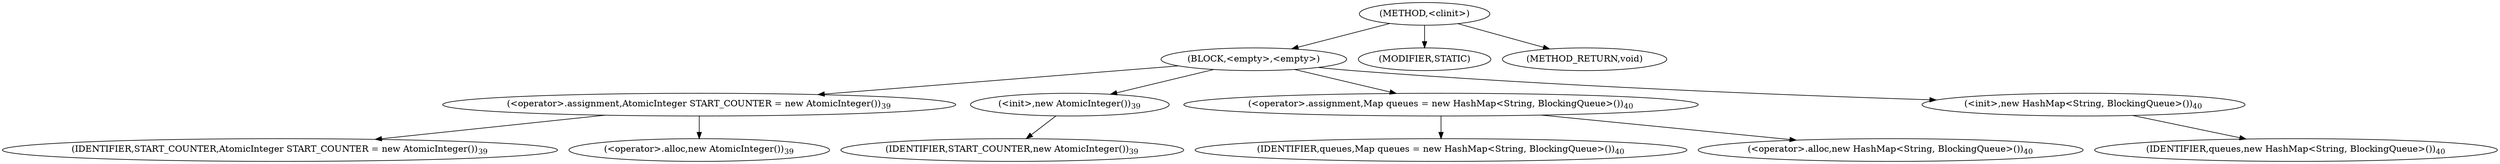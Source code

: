 digraph "&lt;clinit&gt;" {  
"148" [label = <(METHOD,&lt;clinit&gt;)> ]
"149" [label = <(BLOCK,&lt;empty&gt;,&lt;empty&gt;)> ]
"150" [label = <(&lt;operator&gt;.assignment,AtomicInteger START_COUNTER = new AtomicInteger())<SUB>39</SUB>> ]
"151" [label = <(IDENTIFIER,START_COUNTER,AtomicInteger START_COUNTER = new AtomicInteger())<SUB>39</SUB>> ]
"152" [label = <(&lt;operator&gt;.alloc,new AtomicInteger())<SUB>39</SUB>> ]
"153" [label = <(&lt;init&gt;,new AtomicInteger())<SUB>39</SUB>> ]
"3" [label = <(IDENTIFIER,START_COUNTER,new AtomicInteger())<SUB>39</SUB>> ]
"154" [label = <(&lt;operator&gt;.assignment,Map queues = new HashMap&lt;String, BlockingQueue&gt;())<SUB>40</SUB>> ]
"155" [label = <(IDENTIFIER,queues,Map queues = new HashMap&lt;String, BlockingQueue&gt;())<SUB>40</SUB>> ]
"156" [label = <(&lt;operator&gt;.alloc,new HashMap&lt;String, BlockingQueue&gt;())<SUB>40</SUB>> ]
"157" [label = <(&lt;init&gt;,new HashMap&lt;String, BlockingQueue&gt;())<SUB>40</SUB>> ]
"5" [label = <(IDENTIFIER,queues,new HashMap&lt;String, BlockingQueue&gt;())<SUB>40</SUB>> ]
"158" [label = <(MODIFIER,STATIC)> ]
"159" [label = <(METHOD_RETURN,void)> ]
  "148" -> "149" 
  "148" -> "158" 
  "148" -> "159" 
  "149" -> "150" 
  "149" -> "153" 
  "149" -> "154" 
  "149" -> "157" 
  "150" -> "151" 
  "150" -> "152" 
  "153" -> "3" 
  "154" -> "155" 
  "154" -> "156" 
  "157" -> "5" 
}
